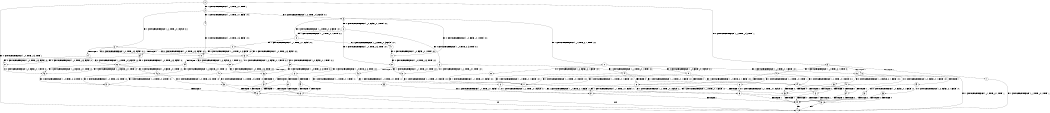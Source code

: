 digraph BCG {
size = "7, 10.5";
center = TRUE;
node [shape = circle];
0 [peripheries = 2];
0 -> 1 [label = "EX !0 !ATOMIC_EXCH_BRANCH (1, +0, TRUE, +0, 3, TRUE) !::"];
0 -> 2 [label = "EX !1 !ATOMIC_EXCH_BRANCH (1, +1, TRUE, +0, 1, TRUE) !::"];
0 -> 3 [label = "EX !0 !ATOMIC_EXCH_BRANCH (1, +0, TRUE, +0, 3, TRUE) !::"];
2 -> 4 [label = "EX !1 !ATOMIC_EXCH_BRANCH (1, +1, TRUE, +0, 1, FALSE) !:0:1:"];
2 -> 5 [label = "EX !0 !ATOMIC_EXCH_BRANCH (1, +0, TRUE, +0, 3, FALSE) !:0:1:"];
2 -> 6 [label = "EX !1 !ATOMIC_EXCH_BRANCH (1, +1, TRUE, +0, 1, FALSE) !:0:1:"];
3 -> 7 [label = "TERMINATE !0"];
3 -> 8 [label = "TERMINATE !0"];
3 -> 9 [label = "EX !1 !ATOMIC_EXCH_BRANCH (1, +1, TRUE, +0, 1, TRUE) !:0:"];
4 -> 10 [label = "EX !0 !ATOMIC_EXCH_BRANCH (1, +0, TRUE, +0, 3, FALSE) !:0:1:"];
5 -> 11 [label = "EX !0 !ATOMIC_EXCH_BRANCH (1, +0, FALSE, +0, 1, TRUE) !:0:1:"];
5 -> 12 [label = "EX !1 !ATOMIC_EXCH_BRANCH (1, +1, TRUE, +0, 1, TRUE) !:0:1:"];
5 -> 13 [label = "EX !0 !ATOMIC_EXCH_BRANCH (1, +0, FALSE, +0, 1, TRUE) !:0:1:"];
6 -> 10 [label = "EX !0 !ATOMIC_EXCH_BRANCH (1, +0, TRUE, +0, 3, FALSE) !:0:1:"];
6 -> 14 [label = "TERMINATE !1"];
6 -> 15 [label = "EX !0 !ATOMIC_EXCH_BRANCH (1, +0, TRUE, +0, 3, FALSE) !:0:1:"];
7 -> 1 [label = "EX !1 !ATOMIC_EXCH_BRANCH (1, +1, TRUE, +0, 1, TRUE) !::"];
8 -> 1 [label = "EX !1 !ATOMIC_EXCH_BRANCH (1, +1, TRUE, +0, 1, TRUE) !::"];
8 -> 16 [label = "EX !1 !ATOMIC_EXCH_BRANCH (1, +1, TRUE, +0, 1, TRUE) !::"];
9 -> 17 [label = "EX !1 !ATOMIC_EXCH_BRANCH (1, +1, TRUE, +0, 1, FALSE) !:0:1:"];
9 -> 18 [label = "TERMINATE !0"];
9 -> 19 [label = "EX !1 !ATOMIC_EXCH_BRANCH (1, +1, TRUE, +0, 1, FALSE) !:0:1:"];
10 -> 20 [label = "EX !0 !ATOMIC_EXCH_BRANCH (1, +0, FALSE, +0, 1, TRUE) !:0:1:"];
11 -> 21 [label = "EX !0 !ATOMIC_EXCH_BRANCH (1, +0, TRUE, +0, 3, TRUE) !:0:1:"];
12 -> 22 [label = "EX !0 !ATOMIC_EXCH_BRANCH (1, +0, FALSE, +0, 1, FALSE) !:0:1:"];
12 -> 23 [label = "EX !1 !ATOMIC_EXCH_BRANCH (1, +1, TRUE, +0, 1, FALSE) !:0:1:"];
12 -> 24 [label = "EX !0 !ATOMIC_EXCH_BRANCH (1, +0, FALSE, +0, 1, FALSE) !:0:1:"];
13 -> 21 [label = "EX !0 !ATOMIC_EXCH_BRANCH (1, +0, TRUE, +0, 3, TRUE) !:0:1:"];
13 -> 25 [label = "EX !1 !ATOMIC_EXCH_BRANCH (1, +1, TRUE, +0, 1, TRUE) !:0:1:"];
13 -> 26 [label = "EX !0 !ATOMIC_EXCH_BRANCH (1, +0, TRUE, +0, 3, TRUE) !:0:1:"];
14 -> 27 [label = "EX !0 !ATOMIC_EXCH_BRANCH (1, +0, TRUE, +0, 3, FALSE) !:0:"];
14 -> 28 [label = "EX !0 !ATOMIC_EXCH_BRANCH (1, +0, TRUE, +0, 3, FALSE) !:0:"];
15 -> 20 [label = "EX !0 !ATOMIC_EXCH_BRANCH (1, +0, FALSE, +0, 1, TRUE) !:0:1:"];
15 -> 29 [label = "TERMINATE !1"];
15 -> 30 [label = "EX !0 !ATOMIC_EXCH_BRANCH (1, +0, FALSE, +0, 1, TRUE) !:0:1:"];
16 -> 31 [label = "EX !1 !ATOMIC_EXCH_BRANCH (1, +1, TRUE, +0, 1, FALSE) !:1:"];
16 -> 32 [label = "EX !1 !ATOMIC_EXCH_BRANCH (1, +1, TRUE, +0, 1, FALSE) !:1:"];
17 -> 33 [label = "TERMINATE !0"];
18 -> 31 [label = "EX !1 !ATOMIC_EXCH_BRANCH (1, +1, TRUE, +0, 1, FALSE) !:1:"];
18 -> 32 [label = "EX !1 !ATOMIC_EXCH_BRANCH (1, +1, TRUE, +0, 1, FALSE) !:1:"];
19 -> 33 [label = "TERMINATE !0"];
19 -> 34 [label = "TERMINATE !1"];
19 -> 35 [label = "TERMINATE !0"];
20 -> 36 [label = "EX !0 !ATOMIC_EXCH_BRANCH (1, +0, TRUE, +0, 3, TRUE) !:0:1:"];
21 -> 37 [label = "EX !1 !ATOMIC_EXCH_BRANCH (1, +1, TRUE, +0, 1, TRUE) !:0:1:"];
22 -> 17 [label = "EX !1 !ATOMIC_EXCH_BRANCH (1, +1, TRUE, +0, 1, FALSE) !:0:1:"];
23 -> 38 [label = "EX !0 !ATOMIC_EXCH_BRANCH (1, +0, FALSE, +0, 1, FALSE) !:0:1:"];
23 -> 39 [label = "TERMINATE !1"];
23 -> 40 [label = "EX !0 !ATOMIC_EXCH_BRANCH (1, +0, FALSE, +0, 1, FALSE) !:0:1:"];
24 -> 17 [label = "EX !1 !ATOMIC_EXCH_BRANCH (1, +1, TRUE, +0, 1, FALSE) !:0:1:"];
24 -> 18 [label = "TERMINATE !0"];
24 -> 19 [label = "EX !1 !ATOMIC_EXCH_BRANCH (1, +1, TRUE, +0, 1, FALSE) !:0:1:"];
25 -> 41 [label = "EX !0 !ATOMIC_EXCH_BRANCH (1, +0, TRUE, +0, 3, FALSE) !:0:1:"];
25 -> 42 [label = "EX !1 !ATOMIC_EXCH_BRANCH (1, +1, TRUE, +0, 1, FALSE) !:0:1:"];
25 -> 5 [label = "EX !0 !ATOMIC_EXCH_BRANCH (1, +0, TRUE, +0, 3, FALSE) !:0:1:"];
26 -> 37 [label = "EX !1 !ATOMIC_EXCH_BRANCH (1, +1, TRUE, +0, 1, TRUE) !:0:1:"];
26 -> 43 [label = "TERMINATE !0"];
26 -> 44 [label = "EX !1 !ATOMIC_EXCH_BRANCH (1, +1, TRUE, +0, 1, TRUE) !:0:1:"];
27 -> 45 [label = "EX !0 !ATOMIC_EXCH_BRANCH (1, +0, FALSE, +0, 1, TRUE) !:0:"];
28 -> 45 [label = "EX !0 !ATOMIC_EXCH_BRANCH (1, +0, FALSE, +0, 1, TRUE) !:0:"];
28 -> 46 [label = "EX !0 !ATOMIC_EXCH_BRANCH (1, +0, FALSE, +0, 1, TRUE) !:0:"];
29 -> 45 [label = "EX !0 !ATOMIC_EXCH_BRANCH (1, +0, FALSE, +0, 1, TRUE) !:0:"];
29 -> 46 [label = "EX !0 !ATOMIC_EXCH_BRANCH (1, +0, FALSE, +0, 1, TRUE) !:0:"];
30 -> 36 [label = "EX !0 !ATOMIC_EXCH_BRANCH (1, +0, TRUE, +0, 3, TRUE) !:0:1:"];
30 -> 47 [label = "TERMINATE !1"];
30 -> 48 [label = "EX !0 !ATOMIC_EXCH_BRANCH (1, +0, TRUE, +0, 3, TRUE) !:0:1:"];
31 -> 49 [label = "TERMINATE !1"];
32 -> 49 [label = "TERMINATE !1"];
32 -> 50 [label = "TERMINATE !1"];
33 -> 49 [label = "TERMINATE !1"];
34 -> 49 [label = "TERMINATE !0"];
34 -> 50 [label = "TERMINATE !0"];
35 -> 49 [label = "TERMINATE !1"];
35 -> 50 [label = "TERMINATE !1"];
36 -> 51 [label = "TERMINATE !0"];
37 -> 17 [label = "EX !1 !ATOMIC_EXCH_BRANCH (1, +1, TRUE, +0, 1, FALSE) !:0:1:"];
38 -> 33 [label = "TERMINATE !0"];
39 -> 52 [label = "EX !0 !ATOMIC_EXCH_BRANCH (1, +0, FALSE, +0, 1, FALSE) !:0:"];
39 -> 53 [label = "EX !0 !ATOMIC_EXCH_BRANCH (1, +0, FALSE, +0, 1, FALSE) !:0:"];
40 -> 33 [label = "TERMINATE !0"];
40 -> 34 [label = "TERMINATE !1"];
40 -> 35 [label = "TERMINATE !0"];
41 -> 11 [label = "EX !0 !ATOMIC_EXCH_BRANCH (1, +0, FALSE, +0, 1, TRUE) !:0:1:"];
42 -> 10 [label = "EX !0 !ATOMIC_EXCH_BRANCH (1, +0, TRUE, +0, 3, FALSE) !:0:1:"];
42 -> 54 [label = "TERMINATE !1"];
42 -> 15 [label = "EX !0 !ATOMIC_EXCH_BRANCH (1, +0, TRUE, +0, 3, FALSE) !:0:1:"];
43 -> 55 [label = "EX !1 !ATOMIC_EXCH_BRANCH (1, +1, TRUE, +0, 1, TRUE) !:1:"];
43 -> 56 [label = "EX !1 !ATOMIC_EXCH_BRANCH (1, +1, TRUE, +0, 1, TRUE) !:1:"];
44 -> 17 [label = "EX !1 !ATOMIC_EXCH_BRANCH (1, +1, TRUE, +0, 1, FALSE) !:0:1:"];
44 -> 18 [label = "TERMINATE !0"];
44 -> 19 [label = "EX !1 !ATOMIC_EXCH_BRANCH (1, +1, TRUE, +0, 1, FALSE) !:0:1:"];
45 -> 57 [label = "EX !0 !ATOMIC_EXCH_BRANCH (1, +0, TRUE, +0, 3, TRUE) !:0:"];
46 -> 57 [label = "EX !0 !ATOMIC_EXCH_BRANCH (1, +0, TRUE, +0, 3, TRUE) !:0:"];
46 -> 58 [label = "EX !0 !ATOMIC_EXCH_BRANCH (1, +0, TRUE, +0, 3, TRUE) !:0:"];
47 -> 57 [label = "EX !0 !ATOMIC_EXCH_BRANCH (1, +0, TRUE, +0, 3, TRUE) !:0:"];
47 -> 58 [label = "EX !0 !ATOMIC_EXCH_BRANCH (1, +0, TRUE, +0, 3, TRUE) !:0:"];
48 -> 51 [label = "TERMINATE !0"];
48 -> 59 [label = "TERMINATE !1"];
48 -> 60 [label = "TERMINATE !0"];
49 -> 1 [label = "exit"];
50 -> 1 [label = "exit"];
51 -> 61 [label = "TERMINATE !1"];
52 -> 49 [label = "TERMINATE !0"];
53 -> 49 [label = "TERMINATE !0"];
53 -> 50 [label = "TERMINATE !0"];
54 -> 27 [label = "EX !0 !ATOMIC_EXCH_BRANCH (1, +0, TRUE, +0, 3, FALSE) !:0:"];
54 -> 28 [label = "EX !0 !ATOMIC_EXCH_BRANCH (1, +0, TRUE, +0, 3, FALSE) !:0:"];
55 -> 31 [label = "EX !1 !ATOMIC_EXCH_BRANCH (1, +1, TRUE, +0, 1, FALSE) !:1:"];
56 -> 31 [label = "EX !1 !ATOMIC_EXCH_BRANCH (1, +1, TRUE, +0, 1, FALSE) !:1:"];
56 -> 32 [label = "EX !1 !ATOMIC_EXCH_BRANCH (1, +1, TRUE, +0, 1, FALSE) !:1:"];
57 -> 61 [label = "TERMINATE !0"];
58 -> 61 [label = "TERMINATE !0"];
58 -> 62 [label = "TERMINATE !0"];
59 -> 61 [label = "TERMINATE !0"];
59 -> 62 [label = "TERMINATE !0"];
60 -> 61 [label = "TERMINATE !1"];
60 -> 62 [label = "TERMINATE !1"];
61 -> 1 [label = "exit"];
62 -> 1 [label = "exit"];
}
